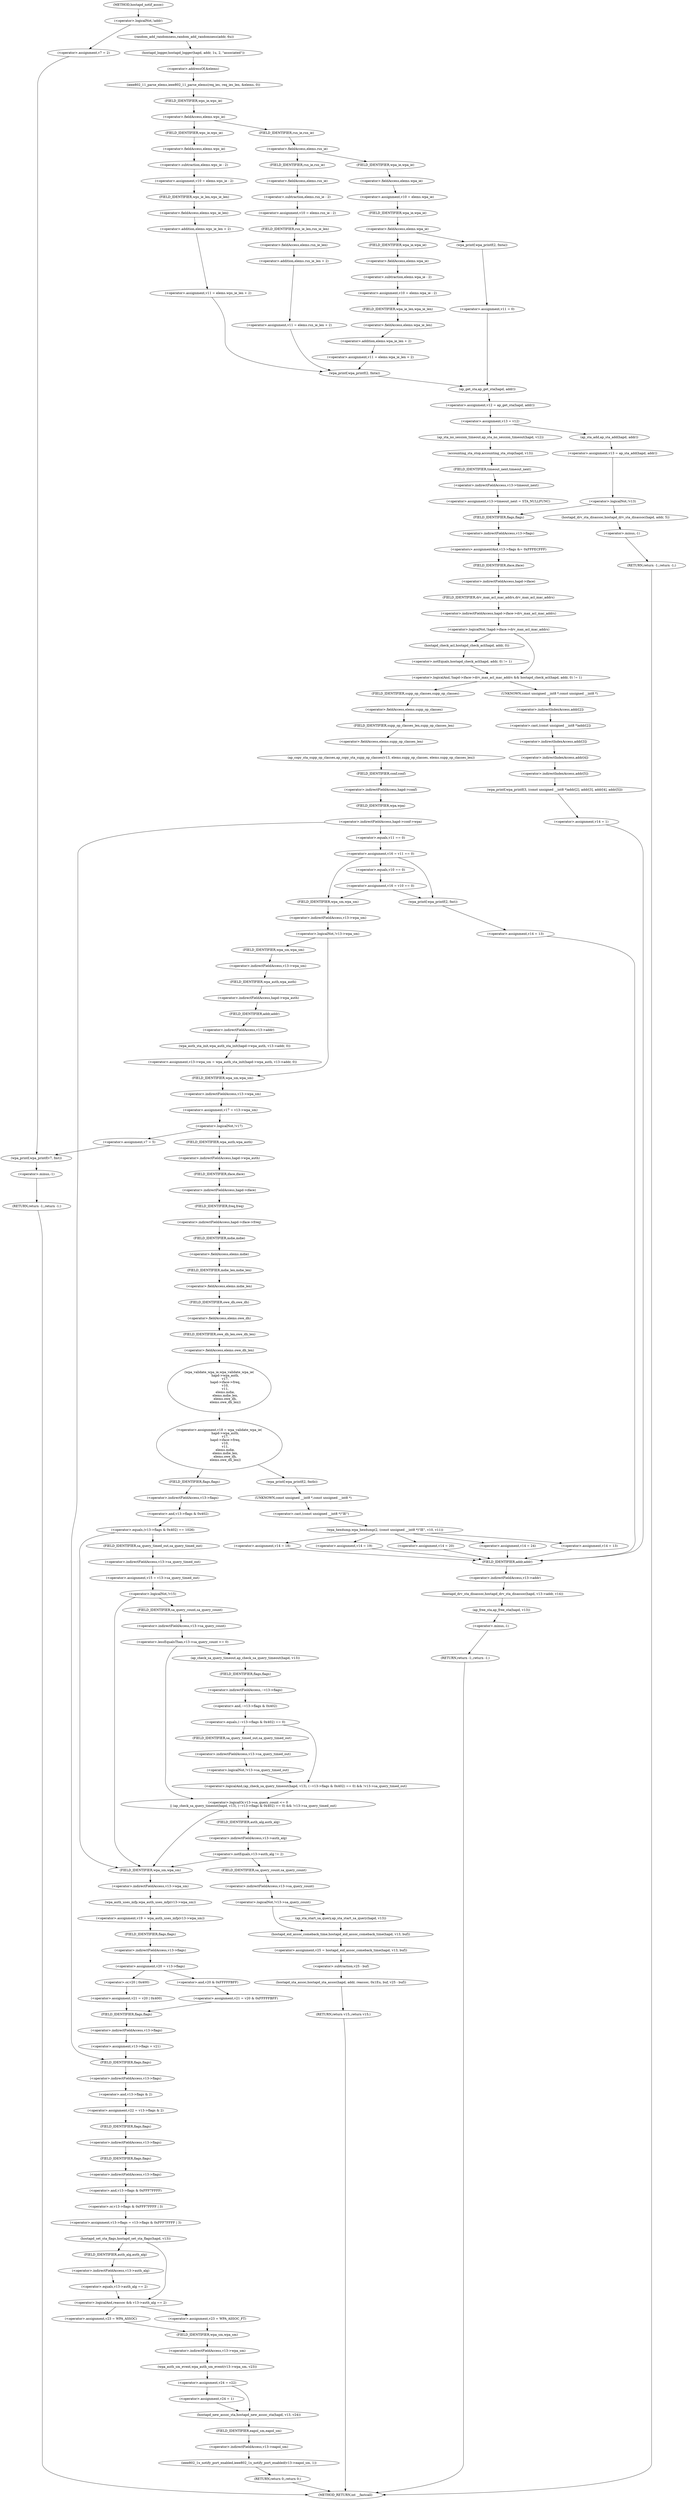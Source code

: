 digraph hostapd_notif_assoc {  
"1000153" [label = "(<operator>.logicalNot,!addr)" ]
"1000156" [label = "(<operator>.assignment,v7 = 2)" ]
"1000160" [label = "(wpa_printf,wpa_printf(v7, fmt))" ]
"1000163" [label = "(RETURN,return -1;,return -1;)" ]
"1000164" [label = "(<operator>.minus,-1)" ]
"1000166" [label = "(random_add_randomness,random_add_randomness(addr, 6u))" ]
"1000169" [label = "(hostapd_logger,hostapd_logger(hapd, addr, 1u, 2, \"associated\"))" ]
"1000175" [label = "(ieee802_11_parse_elems,ieee802_11_parse_elems(req_ies, req_ies_len, &elems, 0))" ]
"1000178" [label = "(<operator>.addressOf,&elems)" ]
"1000182" [label = "(<operator>.fieldAccess,elems.wps_ie)" ]
"1000184" [label = "(FIELD_IDENTIFIER,wps_ie,wps_ie)" ]
"1000186" [label = "(<operator>.assignment,v10 = elems.wps_ie - 2)" ]
"1000188" [label = "(<operator>.subtraction,elems.wps_ie - 2)" ]
"1000189" [label = "(<operator>.fieldAccess,elems.wps_ie)" ]
"1000191" [label = "(FIELD_IDENTIFIER,wps_ie,wps_ie)" ]
"1000193" [label = "(<operator>.assignment,v11 = elems.wps_ie_len + 2)" ]
"1000195" [label = "(<operator>.addition,elems.wps_ie_len + 2)" ]
"1000196" [label = "(<operator>.fieldAccess,elems.wps_ie_len)" ]
"1000198" [label = "(FIELD_IDENTIFIER,wps_ie_len,wps_ie_len)" ]
"1000201" [label = "(wpa_printf,wpa_printf(2, fmta))" ]
"1000206" [label = "(<operator>.fieldAccess,elems.rsn_ie)" ]
"1000208" [label = "(FIELD_IDENTIFIER,rsn_ie,rsn_ie)" ]
"1000210" [label = "(<operator>.assignment,v10 = elems.rsn_ie - 2)" ]
"1000212" [label = "(<operator>.subtraction,elems.rsn_ie - 2)" ]
"1000213" [label = "(<operator>.fieldAccess,elems.rsn_ie)" ]
"1000215" [label = "(FIELD_IDENTIFIER,rsn_ie,rsn_ie)" ]
"1000217" [label = "(<operator>.assignment,v11 = elems.rsn_ie_len + 2)" ]
"1000219" [label = "(<operator>.addition,elems.rsn_ie_len + 2)" ]
"1000220" [label = "(<operator>.fieldAccess,elems.rsn_ie_len)" ]
"1000222" [label = "(FIELD_IDENTIFIER,rsn_ie_len,rsn_ie_len)" ]
"1000225" [label = "(<operator>.assignment,v10 = elems.wpa_ie)" ]
"1000227" [label = "(<operator>.fieldAccess,elems.wpa_ie)" ]
"1000229" [label = "(FIELD_IDENTIFIER,wpa_ie,wpa_ie)" ]
"1000231" [label = "(<operator>.fieldAccess,elems.wpa_ie)" ]
"1000233" [label = "(FIELD_IDENTIFIER,wpa_ie,wpa_ie)" ]
"1000235" [label = "(<operator>.assignment,v10 = elems.wpa_ie - 2)" ]
"1000237" [label = "(<operator>.subtraction,elems.wpa_ie - 2)" ]
"1000238" [label = "(<operator>.fieldAccess,elems.wpa_ie)" ]
"1000240" [label = "(FIELD_IDENTIFIER,wpa_ie,wpa_ie)" ]
"1000242" [label = "(<operator>.assignment,v11 = elems.wpa_ie_len + 2)" ]
"1000244" [label = "(<operator>.addition,elems.wpa_ie_len + 2)" ]
"1000245" [label = "(<operator>.fieldAccess,elems.wpa_ie_len)" ]
"1000247" [label = "(FIELD_IDENTIFIER,wpa_ie_len,wpa_ie_len)" ]
"1000250" [label = "(wpa_printf,wpa_printf(2, fmta))" ]
"1000253" [label = "(<operator>.assignment,v11 = 0)" ]
"1000257" [label = "(<operator>.assignment,v12 = ap_get_sta(hapd, addr))" ]
"1000259" [label = "(ap_get_sta,ap_get_sta(hapd, addr))" ]
"1000262" [label = "(<operator>.assignment,v13 = v12)" ]
"1000268" [label = "(ap_sta_no_session_timeout,ap_sta_no_session_timeout(hapd, v12))" ]
"1000271" [label = "(accounting_sta_stop,accounting_sta_stop(hapd, v13))" ]
"1000274" [label = "(<operator>.assignment,v13->timeout_next = STA_NULLFUNC)" ]
"1000275" [label = "(<operator>.indirectFieldAccess,v13->timeout_next)" ]
"1000277" [label = "(FIELD_IDENTIFIER,timeout_next,timeout_next)" ]
"1000281" [label = "(<operator>.assignment,v13 = ap_sta_add(hapd, addr))" ]
"1000283" [label = "(ap_sta_add,ap_sta_add(hapd, addr))" ]
"1000287" [label = "(<operator>.logicalNot,!v13)" ]
"1000290" [label = "(hostapd_drv_sta_disassoc,hostapd_drv_sta_disassoc(hapd, addr, 5))" ]
"1000294" [label = "(RETURN,return -1;,return -1;)" ]
"1000295" [label = "(<operator>.minus,-1)" ]
"1000297" [label = "(<operators>.assignmentAnd,v13->flags &= 0xFFFECFFF)" ]
"1000298" [label = "(<operator>.indirectFieldAccess,v13->flags)" ]
"1000300" [label = "(FIELD_IDENTIFIER,flags,flags)" ]
"1000303" [label = "(<operator>.logicalAnd,!hapd->iface->drv_max_acl_mac_addrs && hostapd_check_acl(hapd, addr, 0) != 1)" ]
"1000304" [label = "(<operator>.logicalNot,!hapd->iface->drv_max_acl_mac_addrs)" ]
"1000305" [label = "(<operator>.indirectFieldAccess,hapd->iface->drv_max_acl_mac_addrs)" ]
"1000306" [label = "(<operator>.indirectFieldAccess,hapd->iface)" ]
"1000308" [label = "(FIELD_IDENTIFIER,iface,iface)" ]
"1000309" [label = "(FIELD_IDENTIFIER,drv_max_acl_mac_addrs,drv_max_acl_mac_addrs)" ]
"1000310" [label = "(<operator>.notEquals,hostapd_check_acl(hapd, addr, 0) != 1)" ]
"1000311" [label = "(hostapd_check_acl,hostapd_check_acl(hapd, addr, 0))" ]
"1000317" [label = "(wpa_printf,wpa_printf(3, (const unsigned __int8 *)addr[2], addr[3], addr[4], addr[5]))" ]
"1000319" [label = "(<operator>.cast,(const unsigned __int8 *)addr[2])" ]
"1000320" [label = "(UNKNOWN,const unsigned __int8 *,const unsigned __int8 *)" ]
"1000321" [label = "(<operator>.indirectIndexAccess,addr[2])" ]
"1000324" [label = "(<operator>.indirectIndexAccess,addr[3])" ]
"1000327" [label = "(<operator>.indirectIndexAccess,addr[4])" ]
"1000330" [label = "(<operator>.indirectIndexAccess,addr[5])" ]
"1000333" [label = "(<operator>.assignment,v14 = 1)" ]
"1000337" [label = "(hostapd_drv_sta_disassoc,hostapd_drv_sta_disassoc(hapd, v13->addr, v14))" ]
"1000339" [label = "(<operator>.indirectFieldAccess,v13->addr)" ]
"1000341" [label = "(FIELD_IDENTIFIER,addr,addr)" ]
"1000343" [label = "(ap_free_sta,ap_free_sta(hapd, v13))" ]
"1000346" [label = "(RETURN,return -1;,return -1;)" ]
"1000347" [label = "(<operator>.minus,-1)" ]
"1000349" [label = "(ap_copy_sta_supp_op_classes,ap_copy_sta_supp_op_classes(v13, elems.supp_op_classes, elems.supp_op_classes_len))" ]
"1000351" [label = "(<operator>.fieldAccess,elems.supp_op_classes)" ]
"1000353" [label = "(FIELD_IDENTIFIER,supp_op_classes,supp_op_classes)" ]
"1000354" [label = "(<operator>.fieldAccess,elems.supp_op_classes_len)" ]
"1000356" [label = "(FIELD_IDENTIFIER,supp_op_classes_len,supp_op_classes_len)" ]
"1000358" [label = "(<operator>.indirectFieldAccess,hapd->conf->wpa)" ]
"1000359" [label = "(<operator>.indirectFieldAccess,hapd->conf)" ]
"1000361" [label = "(FIELD_IDENTIFIER,conf,conf)" ]
"1000362" [label = "(FIELD_IDENTIFIER,wpa,wpa)" ]
"1000364" [label = "(<operator>.assignment,v16 = v11 == 0)" ]
"1000366" [label = "(<operator>.equals,v11 == 0)" ]
"1000371" [label = "(<operator>.assignment,v16 = v10 == 0)" ]
"1000373" [label = "(<operator>.equals,v10 == 0)" ]
"1000379" [label = "(wpa_printf,wpa_printf(2, fmt))" ]
"1000382" [label = "(<operator>.assignment,v14 = 13)" ]
"1000387" [label = "(<operator>.logicalNot,!v13->wpa_sm)" ]
"1000388" [label = "(<operator>.indirectFieldAccess,v13->wpa_sm)" ]
"1000390" [label = "(FIELD_IDENTIFIER,wpa_sm,wpa_sm)" ]
"1000391" [label = "(<operator>.assignment,v13->wpa_sm = wpa_auth_sta_init(hapd->wpa_auth, v13->addr, 0))" ]
"1000392" [label = "(<operator>.indirectFieldAccess,v13->wpa_sm)" ]
"1000394" [label = "(FIELD_IDENTIFIER,wpa_sm,wpa_sm)" ]
"1000395" [label = "(wpa_auth_sta_init,wpa_auth_sta_init(hapd->wpa_auth, v13->addr, 0))" ]
"1000396" [label = "(<operator>.indirectFieldAccess,hapd->wpa_auth)" ]
"1000398" [label = "(FIELD_IDENTIFIER,wpa_auth,wpa_auth)" ]
"1000399" [label = "(<operator>.indirectFieldAccess,v13->addr)" ]
"1000401" [label = "(FIELD_IDENTIFIER,addr,addr)" ]
"1000403" [label = "(<operator>.assignment,v17 = v13->wpa_sm)" ]
"1000405" [label = "(<operator>.indirectFieldAccess,v13->wpa_sm)" ]
"1000407" [label = "(FIELD_IDENTIFIER,wpa_sm,wpa_sm)" ]
"1000409" [label = "(<operator>.logicalNot,!v17)" ]
"1000412" [label = "(<operator>.assignment,v7 = 5)" ]
"1000416" [label = "(<operator>.assignment,v18 = wpa_validate_wpa_ie(\n            hapd->wpa_auth,\n            v17,\n            hapd->iface->freq,\n            v10,\n            v11,\n            elems.mdie,\n            elems.mdie_len,\n            elems.owe_dh,\n            elems.owe_dh_len))" ]
"1000418" [label = "(wpa_validate_wpa_ie,wpa_validate_wpa_ie(\n            hapd->wpa_auth,\n            v17,\n            hapd->iface->freq,\n            v10,\n            v11,\n            elems.mdie,\n            elems.mdie_len,\n            elems.owe_dh,\n            elems.owe_dh_len))" ]
"1000419" [label = "(<operator>.indirectFieldAccess,hapd->wpa_auth)" ]
"1000421" [label = "(FIELD_IDENTIFIER,wpa_auth,wpa_auth)" ]
"1000423" [label = "(<operator>.indirectFieldAccess,hapd->iface->freq)" ]
"1000424" [label = "(<operator>.indirectFieldAccess,hapd->iface)" ]
"1000426" [label = "(FIELD_IDENTIFIER,iface,iface)" ]
"1000427" [label = "(FIELD_IDENTIFIER,freq,freq)" ]
"1000430" [label = "(<operator>.fieldAccess,elems.mdie)" ]
"1000432" [label = "(FIELD_IDENTIFIER,mdie,mdie)" ]
"1000433" [label = "(<operator>.fieldAccess,elems.mdie_len)" ]
"1000435" [label = "(FIELD_IDENTIFIER,mdie_len,mdie_len)" ]
"1000436" [label = "(<operator>.fieldAccess,elems.owe_dh)" ]
"1000438" [label = "(FIELD_IDENTIFIER,owe_dh,owe_dh)" ]
"1000439" [label = "(<operator>.fieldAccess,elems.owe_dh_len)" ]
"1000441" [label = "(FIELD_IDENTIFIER,owe_dh_len,owe_dh_len)" ]
"1000445" [label = "(wpa_printf,wpa_printf(2, fmtb))" ]
"1000448" [label = "(wpa_hexdump,wpa_hexdump(2, (const unsigned __int8 *)\"IE\", v10, v11))" ]
"1000450" [label = "(<operator>.cast,(const unsigned __int8 *)\"IE\")" ]
"1000451" [label = "(UNKNOWN,const unsigned __int8 *,const unsigned __int8 *)" ]
"1000459" [label = "(<operator>.assignment,v14 = 18)" ]
"1000464" [label = "(<operator>.assignment,v14 = 19)" ]
"1000469" [label = "(<operator>.assignment,v14 = 20)" ]
"1000474" [label = "(<operator>.assignment,v14 = 24)" ]
"1000479" [label = "(<operator>.assignment,v14 = 13)" ]
"1000485" [label = "(<operator>.equals,(v13->flags & 0x402) == 1026)" ]
"1000486" [label = "(<operator>.and,v13->flags & 0x402)" ]
"1000487" [label = "(<operator>.indirectFieldAccess,v13->flags)" ]
"1000489" [label = "(FIELD_IDENTIFIER,flags,flags)" ]
"1000493" [label = "(<operator>.assignment,v15 = v13->sa_query_timed_out)" ]
"1000495" [label = "(<operator>.indirectFieldAccess,v13->sa_query_timed_out)" ]
"1000497" [label = "(FIELD_IDENTIFIER,sa_query_timed_out,sa_query_timed_out)" ]
"1000499" [label = "(<operator>.logicalNot,!v15)" ]
"1000503" [label = "(<operator>.logicalOr,v13->sa_query_count <= 0\n          || (ap_check_sa_query_timeout(hapd, v13), (~v13->flags & 0x402) == 0) && !v13->sa_query_timed_out)" ]
"1000504" [label = "(<operator>.lessEqualsThan,v13->sa_query_count <= 0)" ]
"1000505" [label = "(<operator>.indirectFieldAccess,v13->sa_query_count)" ]
"1000507" [label = "(FIELD_IDENTIFIER,sa_query_count,sa_query_count)" ]
"1000509" [label = "(<operator>.logicalAnd,(ap_check_sa_query_timeout(hapd, v13), (~v13->flags & 0x402) == 0) && !v13->sa_query_timed_out)" ]
"1000511" [label = "(ap_check_sa_query_timeout,ap_check_sa_query_timeout(hapd, v13))" ]
"1000514" [label = "(<operator>.equals,(~v13->flags & 0x402) == 0)" ]
"1000515" [label = "(<operator>.and,~v13->flags & 0x402)" ]
"1000516" [label = "(<operator>.indirectFieldAccess,~v13->flags)" ]
"1000518" [label = "(FIELD_IDENTIFIER,flags,flags)" ]
"1000521" [label = "(<operator>.logicalNot,!v13->sa_query_timed_out)" ]
"1000522" [label = "(<operator>.indirectFieldAccess,v13->sa_query_timed_out)" ]
"1000524" [label = "(FIELD_IDENTIFIER,sa_query_timed_out,sa_query_timed_out)" ]
"1000527" [label = "(<operator>.notEquals,v13->auth_alg != 2)" ]
"1000528" [label = "(<operator>.indirectFieldAccess,v13->auth_alg)" ]
"1000530" [label = "(FIELD_IDENTIFIER,auth_alg,auth_alg)" ]
"1000534" [label = "(<operator>.logicalNot,!v13->sa_query_count)" ]
"1000535" [label = "(<operator>.indirectFieldAccess,v13->sa_query_count)" ]
"1000537" [label = "(FIELD_IDENTIFIER,sa_query_count,sa_query_count)" ]
"1000538" [label = "(ap_sta_start_sa_query,ap_sta_start_sa_query(hapd, v13))" ]
"1000541" [label = "(<operator>.assignment,v25 = hostapd_eid_assoc_comeback_time(hapd, v13, buf))" ]
"1000543" [label = "(hostapd_eid_assoc_comeback_time,hostapd_eid_assoc_comeback_time(hapd, v13, buf))" ]
"1000547" [label = "(hostapd_sta_assoc,hostapd_sta_assoc(hapd, addr, reassoc, 0x1Eu, buf, v25 - buf))" ]
"1000553" [label = "(<operator>.subtraction,v25 - buf)" ]
"1000556" [label = "(RETURN,return v15;,return v15;)" ]
"1000558" [label = "(<operator>.assignment,v19 = wpa_auth_uses_mfp(v13->wpa_sm))" ]
"1000560" [label = "(wpa_auth_uses_mfp,wpa_auth_uses_mfp(v13->wpa_sm))" ]
"1000561" [label = "(<operator>.indirectFieldAccess,v13->wpa_sm)" ]
"1000563" [label = "(FIELD_IDENTIFIER,wpa_sm,wpa_sm)" ]
"1000564" [label = "(<operator>.assignment,v20 = v13->flags)" ]
"1000566" [label = "(<operator>.indirectFieldAccess,v13->flags)" ]
"1000568" [label = "(FIELD_IDENTIFIER,flags,flags)" ]
"1000571" [label = "(<operator>.assignment,v21 = v20 | 0x400)" ]
"1000573" [label = "(<operator>.or,v20 | 0x400)" ]
"1000577" [label = "(<operator>.assignment,v21 = v20 & 0xFFFFFBFF)" ]
"1000579" [label = "(<operator>.and,v20 & 0xFFFFFBFF)" ]
"1000582" [label = "(<operator>.assignment,v13->flags = v21)" ]
"1000583" [label = "(<operator>.indirectFieldAccess,v13->flags)" ]
"1000585" [label = "(FIELD_IDENTIFIER,flags,flags)" ]
"1000587" [label = "(<operator>.assignment,v22 = v13->flags & 2)" ]
"1000589" [label = "(<operator>.and,v13->flags & 2)" ]
"1000590" [label = "(<operator>.indirectFieldAccess,v13->flags)" ]
"1000592" [label = "(FIELD_IDENTIFIER,flags,flags)" ]
"1000594" [label = "(<operator>.assignment,v13->flags = v13->flags & 0xFFF7FFFF | 3)" ]
"1000595" [label = "(<operator>.indirectFieldAccess,v13->flags)" ]
"1000597" [label = "(FIELD_IDENTIFIER,flags,flags)" ]
"1000598" [label = "(<operator>.or,v13->flags & 0xFFF7FFFF | 3)" ]
"1000599" [label = "(<operator>.and,v13->flags & 0xFFF7FFFF)" ]
"1000600" [label = "(<operator>.indirectFieldAccess,v13->flags)" ]
"1000602" [label = "(FIELD_IDENTIFIER,flags,flags)" ]
"1000605" [label = "(hostapd_set_sta_flags,hostapd_set_sta_flags(hapd, v13))" ]
"1000609" [label = "(<operator>.logicalAnd,reassoc && v13->auth_alg == 2)" ]
"1000611" [label = "(<operator>.equals,v13->auth_alg == 2)" ]
"1000612" [label = "(<operator>.indirectFieldAccess,v13->auth_alg)" ]
"1000614" [label = "(FIELD_IDENTIFIER,auth_alg,auth_alg)" ]
"1000616" [label = "(<operator>.assignment,v23 = WPA_ASSOC_FT)" ]
"1000620" [label = "(<operator>.assignment,v23 = WPA_ASSOC)" ]
"1000623" [label = "(wpa_auth_sm_event,wpa_auth_sm_event(v13->wpa_sm, v23))" ]
"1000624" [label = "(<operator>.indirectFieldAccess,v13->wpa_sm)" ]
"1000626" [label = "(FIELD_IDENTIFIER,wpa_sm,wpa_sm)" ]
"1000628" [label = "(<operator>.assignment,v24 = v22)" ]
"1000633" [label = "(<operator>.assignment,v24 = 1)" ]
"1000636" [label = "(hostapd_new_assoc_sta,hostapd_new_assoc_sta(hapd, v13, v24))" ]
"1000640" [label = "(ieee802_1x_notify_port_enabled,ieee802_1x_notify_port_enabled(v13->eapol_sm, 1))" ]
"1000641" [label = "(<operator>.indirectFieldAccess,v13->eapol_sm)" ]
"1000643" [label = "(FIELD_IDENTIFIER,eapol_sm,eapol_sm)" ]
"1000645" [label = "(RETURN,return 0;,return 0;)" ]
"1000123" [label = "(METHOD,hostapd_notif_assoc)" ]
"1000647" [label = "(METHOD_RETURN,int __fastcall)" ]
  "1000153" -> "1000156" 
  "1000153" -> "1000166" 
  "1000156" -> "1000160" 
  "1000160" -> "1000164" 
  "1000163" -> "1000647" 
  "1000164" -> "1000163" 
  "1000166" -> "1000169" 
  "1000169" -> "1000178" 
  "1000175" -> "1000184" 
  "1000178" -> "1000175" 
  "1000182" -> "1000191" 
  "1000182" -> "1000208" 
  "1000184" -> "1000182" 
  "1000186" -> "1000198" 
  "1000188" -> "1000186" 
  "1000189" -> "1000188" 
  "1000191" -> "1000189" 
  "1000193" -> "1000201" 
  "1000195" -> "1000193" 
  "1000196" -> "1000195" 
  "1000198" -> "1000196" 
  "1000201" -> "1000259" 
  "1000206" -> "1000215" 
  "1000206" -> "1000229" 
  "1000208" -> "1000206" 
  "1000210" -> "1000222" 
  "1000212" -> "1000210" 
  "1000213" -> "1000212" 
  "1000215" -> "1000213" 
  "1000217" -> "1000201" 
  "1000219" -> "1000217" 
  "1000220" -> "1000219" 
  "1000222" -> "1000220" 
  "1000225" -> "1000233" 
  "1000227" -> "1000225" 
  "1000229" -> "1000227" 
  "1000231" -> "1000240" 
  "1000231" -> "1000250" 
  "1000233" -> "1000231" 
  "1000235" -> "1000247" 
  "1000237" -> "1000235" 
  "1000238" -> "1000237" 
  "1000240" -> "1000238" 
  "1000242" -> "1000201" 
  "1000244" -> "1000242" 
  "1000245" -> "1000244" 
  "1000247" -> "1000245" 
  "1000250" -> "1000253" 
  "1000253" -> "1000259" 
  "1000257" -> "1000262" 
  "1000259" -> "1000257" 
  "1000262" -> "1000268" 
  "1000262" -> "1000283" 
  "1000268" -> "1000271" 
  "1000271" -> "1000277" 
  "1000274" -> "1000300" 
  "1000275" -> "1000274" 
  "1000277" -> "1000275" 
  "1000281" -> "1000287" 
  "1000283" -> "1000281" 
  "1000287" -> "1000290" 
  "1000287" -> "1000300" 
  "1000290" -> "1000295" 
  "1000294" -> "1000647" 
  "1000295" -> "1000294" 
  "1000297" -> "1000308" 
  "1000298" -> "1000297" 
  "1000300" -> "1000298" 
  "1000303" -> "1000320" 
  "1000303" -> "1000353" 
  "1000304" -> "1000303" 
  "1000304" -> "1000311" 
  "1000305" -> "1000304" 
  "1000306" -> "1000309" 
  "1000308" -> "1000306" 
  "1000309" -> "1000305" 
  "1000310" -> "1000303" 
  "1000311" -> "1000310" 
  "1000317" -> "1000333" 
  "1000319" -> "1000324" 
  "1000320" -> "1000321" 
  "1000321" -> "1000319" 
  "1000324" -> "1000327" 
  "1000327" -> "1000330" 
  "1000330" -> "1000317" 
  "1000333" -> "1000341" 
  "1000337" -> "1000343" 
  "1000339" -> "1000337" 
  "1000341" -> "1000339" 
  "1000343" -> "1000347" 
  "1000346" -> "1000647" 
  "1000347" -> "1000346" 
  "1000349" -> "1000361" 
  "1000351" -> "1000356" 
  "1000353" -> "1000351" 
  "1000354" -> "1000349" 
  "1000356" -> "1000354" 
  "1000358" -> "1000366" 
  "1000358" -> "1000592" 
  "1000359" -> "1000362" 
  "1000361" -> "1000359" 
  "1000362" -> "1000358" 
  "1000364" -> "1000373" 
  "1000364" -> "1000379" 
  "1000364" -> "1000390" 
  "1000366" -> "1000364" 
  "1000371" -> "1000379" 
  "1000371" -> "1000390" 
  "1000373" -> "1000371" 
  "1000379" -> "1000382" 
  "1000382" -> "1000341" 
  "1000387" -> "1000394" 
  "1000387" -> "1000407" 
  "1000388" -> "1000387" 
  "1000390" -> "1000388" 
  "1000391" -> "1000407" 
  "1000392" -> "1000398" 
  "1000394" -> "1000392" 
  "1000395" -> "1000391" 
  "1000396" -> "1000401" 
  "1000398" -> "1000396" 
  "1000399" -> "1000395" 
  "1000401" -> "1000399" 
  "1000403" -> "1000409" 
  "1000405" -> "1000403" 
  "1000407" -> "1000405" 
  "1000409" -> "1000412" 
  "1000409" -> "1000421" 
  "1000412" -> "1000160" 
  "1000416" -> "1000445" 
  "1000416" -> "1000489" 
  "1000418" -> "1000416" 
  "1000419" -> "1000426" 
  "1000421" -> "1000419" 
  "1000423" -> "1000432" 
  "1000424" -> "1000427" 
  "1000426" -> "1000424" 
  "1000427" -> "1000423" 
  "1000430" -> "1000435" 
  "1000432" -> "1000430" 
  "1000433" -> "1000438" 
  "1000435" -> "1000433" 
  "1000436" -> "1000441" 
  "1000438" -> "1000436" 
  "1000439" -> "1000418" 
  "1000441" -> "1000439" 
  "1000445" -> "1000451" 
  "1000448" -> "1000459" 
  "1000448" -> "1000464" 
  "1000448" -> "1000469" 
  "1000448" -> "1000474" 
  "1000448" -> "1000479" 
  "1000450" -> "1000448" 
  "1000451" -> "1000450" 
  "1000459" -> "1000341" 
  "1000464" -> "1000341" 
  "1000469" -> "1000341" 
  "1000474" -> "1000341" 
  "1000479" -> "1000341" 
  "1000485" -> "1000497" 
  "1000485" -> "1000563" 
  "1000486" -> "1000485" 
  "1000487" -> "1000486" 
  "1000489" -> "1000487" 
  "1000493" -> "1000499" 
  "1000495" -> "1000493" 
  "1000497" -> "1000495" 
  "1000499" -> "1000507" 
  "1000499" -> "1000563" 
  "1000503" -> "1000530" 
  "1000503" -> "1000563" 
  "1000504" -> "1000503" 
  "1000504" -> "1000511" 
  "1000505" -> "1000504" 
  "1000507" -> "1000505" 
  "1000509" -> "1000503" 
  "1000511" -> "1000518" 
  "1000514" -> "1000509" 
  "1000514" -> "1000524" 
  "1000515" -> "1000514" 
  "1000516" -> "1000515" 
  "1000518" -> "1000516" 
  "1000521" -> "1000509" 
  "1000522" -> "1000521" 
  "1000524" -> "1000522" 
  "1000527" -> "1000537" 
  "1000527" -> "1000563" 
  "1000528" -> "1000527" 
  "1000530" -> "1000528" 
  "1000534" -> "1000538" 
  "1000534" -> "1000543" 
  "1000535" -> "1000534" 
  "1000537" -> "1000535" 
  "1000538" -> "1000543" 
  "1000541" -> "1000553" 
  "1000543" -> "1000541" 
  "1000547" -> "1000556" 
  "1000553" -> "1000547" 
  "1000556" -> "1000647" 
  "1000558" -> "1000568" 
  "1000560" -> "1000558" 
  "1000561" -> "1000560" 
  "1000563" -> "1000561" 
  "1000564" -> "1000573" 
  "1000564" -> "1000579" 
  "1000566" -> "1000564" 
  "1000568" -> "1000566" 
  "1000571" -> "1000585" 
  "1000573" -> "1000571" 
  "1000577" -> "1000585" 
  "1000579" -> "1000577" 
  "1000582" -> "1000592" 
  "1000583" -> "1000582" 
  "1000585" -> "1000583" 
  "1000587" -> "1000597" 
  "1000589" -> "1000587" 
  "1000590" -> "1000589" 
  "1000592" -> "1000590" 
  "1000594" -> "1000605" 
  "1000595" -> "1000602" 
  "1000597" -> "1000595" 
  "1000598" -> "1000594" 
  "1000599" -> "1000598" 
  "1000600" -> "1000599" 
  "1000602" -> "1000600" 
  "1000605" -> "1000609" 
  "1000605" -> "1000614" 
  "1000609" -> "1000616" 
  "1000609" -> "1000620" 
  "1000611" -> "1000609" 
  "1000612" -> "1000611" 
  "1000614" -> "1000612" 
  "1000616" -> "1000626" 
  "1000620" -> "1000626" 
  "1000623" -> "1000628" 
  "1000624" -> "1000623" 
  "1000626" -> "1000624" 
  "1000628" -> "1000633" 
  "1000628" -> "1000636" 
  "1000633" -> "1000636" 
  "1000636" -> "1000643" 
  "1000640" -> "1000645" 
  "1000641" -> "1000640" 
  "1000643" -> "1000641" 
  "1000645" -> "1000647" 
  "1000123" -> "1000153" 
}
